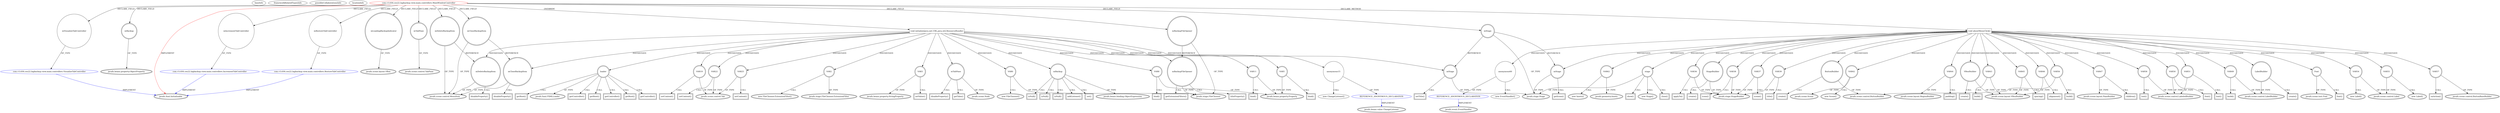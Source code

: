 digraph {
baseInfo[graphId=4628,category="extension_graph",isAnonymous=false,possibleRelation=true]
frameworkRelatedTypesInfo[0="javafx.fxml.Initializable"]
possibleCollaborationsInfo[0="4628~OVERRIDING_METHOD_DECLARATION-INSTANTIATION-~javafx.fxml.Initializable ~javafx.beans.value.ChangeListener ~false~true",1="4628~CLIENT_METHOD_DECLARATION-INSTANTIATION-~javafx.fxml.Initializable ~javafx.event.EventHandler ~false~true",2="4628~FIELD_DECLARATION-~javafx.fxml.Initializable ~javafx.fxml.Initializable ~false~false"]
locationInfo[projectName="v1ct04-lagbackup",filePath="/v1ct04-lagbackup/lagbackup-master/src/com/v1ct04/ces22/lagbackup/view/main/controllers/MainWindowController.java",contextSignature="MainWindowController",graphId="4628"]
0[label="com.v1ct04.ces22.lagbackup.view.main.controllers.MainWindowController",vertexType="ROOT_CLIENT_CLASS_DECLARATION",isFrameworkType=false,color=red]
1[label="javafx.fxml.Initializable",vertexType="FRAMEWORK_INTERFACE_TYPE",isFrameworkType=true,peripheries=2]
2[label="mBackup",vertexType="FIELD_DECLARATION",isFrameworkType=true,peripheries=2,shape=circle]
3[label="javafx.beans.property.ObjectProperty",vertexType="FRAMEWORK_CLASS_TYPE",isFrameworkType=true,peripheries=2]
4[label="mBackupFileOpener",vertexType="FIELD_DECLARATION",isFrameworkType=true,peripheries=2,shape=circle]
5[label="javafx.stage.FileChooser",vertexType="FRAMEWORK_CLASS_TYPE",isFrameworkType=true,peripheries=2]
6[label="mCloseBackupItem",vertexType="FIELD_DECLARATION",isFrameworkType=true,peripheries=2,shape=circle]
7[label="javafx.scene.control.MenuItem",vertexType="FRAMEWORK_CLASS_TYPE",isFrameworkType=true,peripheries=2]
8[label="mDeleteBackupItem",vertexType="FIELD_DECLARATION",isFrameworkType=true,peripheries=2,shape=circle]
10[label="mIncrementTabController",vertexType="FIELD_DECLARATION",isFrameworkType=false,shape=circle]
11[label="com.v1ct04.ces22.lagbackup.view.main.controllers.IncrementTabController",vertexType="REFERENCE_CLIENT_CLASS_DECLARATION",isFrameworkType=false,color=blue]
13[label="mLoadingBackupIndicator",vertexType="FIELD_DECLARATION",isFrameworkType=true,peripheries=2,shape=circle]
14[label="javafx.scene.layout.VBox",vertexType="FRAMEWORK_CLASS_TYPE",isFrameworkType=true,peripheries=2]
15[label="mRestoreTabController",vertexType="FIELD_DECLARATION",isFrameworkType=false,shape=circle]
16[label="com.v1ct04.ces22.lagbackup.view.main.controllers.RestoreTabController",vertexType="REFERENCE_CLIENT_CLASS_DECLARATION",isFrameworkType=false,color=blue]
18[label="mStage",vertexType="FIELD_DECLARATION",isFrameworkType=true,peripheries=2,shape=circle]
19[label="javafx.stage.Stage",vertexType="FRAMEWORK_CLASS_TYPE",isFrameworkType=true,peripheries=2]
20[label="mTabPane",vertexType="FIELD_DECLARATION",isFrameworkType=true,peripheries=2,shape=circle]
21[label="javafx.scene.control.TabPane",vertexType="FRAMEWORK_CLASS_TYPE",isFrameworkType=true,peripheries=2]
22[label="mVisualizeTabController",vertexType="FIELD_DECLARATION",isFrameworkType=false,shape=circle]
23[label="com.v1ct04.ces22.lagbackup.view.main.controllers.VisualizeTabController",vertexType="REFERENCE_CLIENT_CLASS_DECLARATION",isFrameworkType=false,color=blue]
25[label="void initialize(java.net.URL,java.util.ResourceBundle)",vertexType="OVERRIDING_METHOD_DECLARATION",isFrameworkType=false,shape=box]
27[label="VAR0",vertexType="VARIABLE_EXPRESION",isFrameworkType=true,peripheries=2,shape=circle]
26[label="new FileChooser()",vertexType="CONSTRUCTOR_CALL",isFrameworkType=true,peripheries=2]
29[label="mBackupFileOpener",vertexType="VARIABLE_EXPRESION",isFrameworkType=true,peripheries=2,shape=circle]
30[label="getExtensionFilters()",vertexType="INSIDE_CALL",isFrameworkType=true,peripheries=2,shape=box]
33[label="VAR2",vertexType="VARIABLE_EXPRESION",isFrameworkType=true,peripheries=2,shape=circle]
34[label="javafx.stage.FileChooser.ExtensionFilter",vertexType="FRAMEWORK_CLASS_TYPE",isFrameworkType=true,peripheries=2]
32[label="new FileChooser.ExtensionFilter()",vertexType="CONSTRUCTOR_CALL",isFrameworkType=true,peripheries=2]
35[label="VAR3",vertexType="VARIABLE_EXPRESION",isFrameworkType=true,peripheries=2,shape=circle]
37[label="javafx.beans.property.StringProperty",vertexType="FRAMEWORK_CLASS_TYPE",isFrameworkType=true,peripheries=2]
36[label="setValue()",vertexType="INSIDE_CALL",isFrameworkType=true,peripheries=2,shape=box]
39[label="titleProperty()",vertexType="INSIDE_CALL",isFrameworkType=true,peripheries=2,shape=box]
40[label="VAR5",vertexType="VARIABLE_EXPRESION",isFrameworkType=true,peripheries=2,shape=circle]
42[label="javafx.beans.property.Property",vertexType="FRAMEWORK_INTERFACE_TYPE",isFrameworkType=true,peripheries=2]
41[label="bind()",vertexType="INSIDE_CALL",isFrameworkType=true,peripheries=2,shape=box]
43[label="mTabPane",vertexType="VARIABLE_EXPRESION",isFrameworkType=true,peripheries=2,shape=circle]
45[label="javafx.scene.Node",vertexType="FRAMEWORK_CLASS_TYPE",isFrameworkType=true,peripheries=2]
44[label="disableProperty()",vertexType="INSIDE_CALL",isFrameworkType=true,peripheries=2,shape=box]
46[label="mBackup",vertexType="VARIABLE_EXPRESION",isFrameworkType=true,peripheries=2,shape=circle]
48[label="javafx.beans.binding.ObjectExpression",vertexType="FRAMEWORK_CLASS_TYPE",isFrameworkType=true,peripheries=2]
47[label="isNull()",vertexType="INSIDE_CALL",isFrameworkType=true,peripheries=2,shape=box]
49[label="VAR8",vertexType="VARIABLE_EXPRESION",isFrameworkType=true,peripheries=2,shape=circle]
50[label="bind()",vertexType="INSIDE_CALL",isFrameworkType=true,peripheries=2,shape=box]
52[label="mCloseBackupItem",vertexType="VARIABLE_EXPRESION",isFrameworkType=true,peripheries=2,shape=circle]
53[label="disableProperty()",vertexType="INSIDE_CALL",isFrameworkType=true,peripheries=2,shape=box]
56[label="isNull()",vertexType="INSIDE_CALL",isFrameworkType=true,peripheries=2,shape=box]
57[label="VAR11",vertexType="VARIABLE_EXPRESION",isFrameworkType=true,peripheries=2,shape=circle]
58[label="bind()",vertexType="INSIDE_CALL",isFrameworkType=true,peripheries=2,shape=box]
60[label="mDeleteBackupItem",vertexType="VARIABLE_EXPRESION",isFrameworkType=true,peripheries=2,shape=circle]
61[label="disableProperty()",vertexType="INSIDE_CALL",isFrameworkType=true,peripheries=2,shape=box]
64[label="isNull()",vertexType="INSIDE_CALL",isFrameworkType=true,peripheries=2,shape=box]
66[label="addListener()",vertexType="INSIDE_CALL",isFrameworkType=true,peripheries=2,shape=box]
68[label="anonymous15",vertexType="VARIABLE_EXPRESION",isFrameworkType=false,shape=circle]
69[label="REFERENCE_ANONYMOUS_DECLARATION",vertexType="REFERENCE_ANONYMOUS_DECLARATION",isFrameworkType=false,color=blue]
70[label="javafx.beans.value.ChangeListener",vertexType="FRAMEWORK_INTERFACE_TYPE",isFrameworkType=true,peripheries=2]
67[label="new ChangeListener()",vertexType="CONSTRUCTOR_CALL",isFrameworkType=false]
71[label="mStage",vertexType="VARIABLE_EXPRESION",isFrameworkType=true,peripheries=2,shape=circle]
72[label="setTitle()",vertexType="INSIDE_CALL",isFrameworkType=true,peripheries=2,shape=box]
75[label="getTabs()",vertexType="INSIDE_CALL",isFrameworkType=true,peripheries=2,shape=box]
76[label="loader",vertexType="VARIABLE_EXPRESION",isFrameworkType=true,peripheries=2,shape=circle]
78[label="javafx.fxml.FXMLLoader",vertexType="FRAMEWORK_CLASS_TYPE",isFrameworkType=true,peripheries=2]
77[label="getController()",vertexType="INSIDE_CALL",isFrameworkType=true,peripheries=2,shape=box]
79[label="VAR19",vertexType="VARIABLE_EXPRESION",isFrameworkType=true,peripheries=2,shape=circle]
81[label="javafx.scene.control.Tab",vertexType="FRAMEWORK_CLASS_TYPE",isFrameworkType=true,peripheries=2]
80[label="setContent()",vertexType="INSIDE_CALL",isFrameworkType=true,peripheries=2,shape=box]
83[label="getRoot()",vertexType="INSIDE_CALL",isFrameworkType=true,peripheries=2,shape=box]
85[label="getController()",vertexType="INSIDE_CALL",isFrameworkType=true,peripheries=2,shape=box]
86[label="VAR22",vertexType="VARIABLE_EXPRESION",isFrameworkType=true,peripheries=2,shape=circle]
87[label="setContent()",vertexType="INSIDE_CALL",isFrameworkType=true,peripheries=2,shape=box]
90[label="getRoot()",vertexType="INSIDE_CALL",isFrameworkType=true,peripheries=2,shape=box]
92[label="getController()",vertexType="INSIDE_CALL",isFrameworkType=true,peripheries=2,shape=box]
93[label="VAR25",vertexType="VARIABLE_EXPRESION",isFrameworkType=true,peripheries=2,shape=circle]
94[label="setContent()",vertexType="INSIDE_CALL",isFrameworkType=true,peripheries=2,shape=box]
97[label="getRoot()",vertexType="INSIDE_CALL",isFrameworkType=true,peripheries=2,shape=box]
99[label="set()",vertexType="INSIDE_CALL",isFrameworkType=true,peripheries=2,shape=box]
128[label="void aboutMenuClick()",vertexType="CLIENT_METHOD_DECLARATION",isFrameworkType=false,shape=box]
130[label="stage",vertexType="VARIABLE_EXPRESION",isFrameworkType=true,peripheries=2,shape=circle]
129[label="new Stage()",vertexType="CONSTRUCTOR_CALL",isFrameworkType=true,peripheries=2]
132[label="VAR36",vertexType="VARIABLE_EXPRESION",isFrameworkType=true,peripheries=2,shape=circle]
134[label="javafx.stage.StageBuilder",vertexType="FRAMEWORK_CLASS_TYPE",isFrameworkType=true,peripheries=2]
133[label="applyTo()",vertexType="INSIDE_CALL",isFrameworkType=true,peripheries=2,shape=box]
135[label="VAR37",vertexType="VARIABLE_EXPRESION",isFrameworkType=true,peripheries=2,shape=circle]
136[label="scene()",vertexType="INSIDE_CALL",isFrameworkType=true,peripheries=2,shape=box]
138[label="VAR38",vertexType="VARIABLE_EXPRESION",isFrameworkType=true,peripheries=2,shape=circle]
139[label="icons()",vertexType="INSIDE_CALL",isFrameworkType=true,peripheries=2,shape=box]
141[label="VAR39",vertexType="VARIABLE_EXPRESION",isFrameworkType=true,peripheries=2,shape=circle]
142[label="title()",vertexType="INSIDE_CALL",isFrameworkType=true,peripheries=2,shape=box]
144[label="StageBuilder",vertexType="VARIABLE_EXPRESION",isFrameworkType=true,peripheries=2,shape=circle]
145[label="create()",vertexType="INSIDE_CALL",isFrameworkType=true,peripheries=2,shape=box]
147[label="mStage",vertexType="VARIABLE_EXPRESION",isFrameworkType=true,peripheries=2,shape=circle]
148[label="getIcons()",vertexType="INSIDE_CALL",isFrameworkType=true,peripheries=2,shape=box]
151[label="VAR42",vertexType="VARIABLE_EXPRESION",isFrameworkType=true,peripheries=2,shape=circle]
152[label="javafx.scene.Scene",vertexType="FRAMEWORK_CLASS_TYPE",isFrameworkType=true,peripheries=2]
150[label="new Scene()",vertexType="CONSTRUCTOR_CALL",isFrameworkType=true,peripheries=2]
153[label="VAR43",vertexType="VARIABLE_EXPRESION",isFrameworkType=true,peripheries=2,shape=circle]
155[label="javafx.scene.layout.VBoxBuilder",vertexType="FRAMEWORK_CLASS_TYPE",isFrameworkType=true,peripheries=2]
154[label="build()",vertexType="INSIDE_CALL",isFrameworkType=true,peripheries=2,shape=box]
156[label="VAR44",vertexType="VARIABLE_EXPRESION",isFrameworkType=true,peripheries=2,shape=circle]
158[label="javafx.scene.layout.RegionBuilder",vertexType="FRAMEWORK_CLASS_TYPE",isFrameworkType=true,peripheries=2]
157[label="padding()",vertexType="INSIDE_CALL",isFrameworkType=true,peripheries=2,shape=box]
159[label="VAR45",vertexType="VARIABLE_EXPRESION",isFrameworkType=true,peripheries=2,shape=circle]
160[label="spacing()",vertexType="INSIDE_CALL",isFrameworkType=true,peripheries=2,shape=box]
162[label="VAR46",vertexType="VARIABLE_EXPRESION",isFrameworkType=true,peripheries=2,shape=circle]
163[label="alignment()",vertexType="INSIDE_CALL",isFrameworkType=true,peripheries=2,shape=box]
165[label="VAR47",vertexType="VARIABLE_EXPRESION",isFrameworkType=true,peripheries=2,shape=circle]
167[label="javafx.scene.layout.PaneBuilder",vertexType="FRAMEWORK_CLASS_TYPE",isFrameworkType=true,peripheries=2]
166[label="children()",vertexType="INSIDE_CALL",isFrameworkType=true,peripheries=2,shape=box]
168[label="VBoxBuilder",vertexType="VARIABLE_EXPRESION",isFrameworkType=true,peripheries=2,shape=circle]
169[label="create()",vertexType="INSIDE_CALL",isFrameworkType=true,peripheries=2,shape=box]
171[label="VAR49",vertexType="VARIABLE_EXPRESION",isFrameworkType=true,peripheries=2,shape=circle]
173[label="javafx.scene.control.LabelBuilder",vertexType="FRAMEWORK_CLASS_TYPE",isFrameworkType=true,peripheries=2]
172[label="build()",vertexType="INSIDE_CALL",isFrameworkType=true,peripheries=2,shape=box]
174[label="VAR50",vertexType="VARIABLE_EXPRESION",isFrameworkType=true,peripheries=2,shape=circle]
176[label="javafx.scene.control.LabeledBuilder",vertexType="FRAMEWORK_CLASS_TYPE",isFrameworkType=true,peripheries=2]
175[label="font()",vertexType="INSIDE_CALL",isFrameworkType=true,peripheries=2,shape=box]
177[label="VAR51",vertexType="VARIABLE_EXPRESION",isFrameworkType=true,peripheries=2,shape=circle]
178[label="text()",vertexType="INSIDE_CALL",isFrameworkType=true,peripheries=2,shape=box]
180[label="LabelBuilder",vertexType="VARIABLE_EXPRESION",isFrameworkType=true,peripheries=2,shape=circle]
181[label="create()",vertexType="INSIDE_CALL",isFrameworkType=true,peripheries=2,shape=box]
183[label="Font",vertexType="VARIABLE_EXPRESION",isFrameworkType=true,peripheries=2,shape=circle]
185[label="javafx.scene.text.Font",vertexType="FRAMEWORK_CLASS_TYPE",isFrameworkType=true,peripheries=2]
184[label="font()",vertexType="INSIDE_CALL",isFrameworkType=true,peripheries=2,shape=box]
187[label="VAR54",vertexType="VARIABLE_EXPRESION",isFrameworkType=true,peripheries=2,shape=circle]
188[label="javafx.scene.control.Label",vertexType="FRAMEWORK_CLASS_TYPE",isFrameworkType=true,peripheries=2]
186[label="new Label()",vertexType="CONSTRUCTOR_CALL",isFrameworkType=true,peripheries=2]
190[label="VAR55",vertexType="VARIABLE_EXPRESION",isFrameworkType=true,peripheries=2,shape=circle]
189[label="new Label()",vertexType="CONSTRUCTOR_CALL",isFrameworkType=true,peripheries=2]
192[label="VAR56",vertexType="VARIABLE_EXPRESION",isFrameworkType=true,peripheries=2,shape=circle]
194[label="javafx.scene.control.ButtonBuilder",vertexType="FRAMEWORK_CLASS_TYPE",isFrameworkType=true,peripheries=2]
193[label="build()",vertexType="INSIDE_CALL",isFrameworkType=true,peripheries=2,shape=box]
195[label="VAR57",vertexType="VARIABLE_EXPRESION",isFrameworkType=true,peripheries=2,shape=circle]
197[label="javafx.scene.control.ButtonBaseBuilder",vertexType="FRAMEWORK_CLASS_TYPE",isFrameworkType=true,peripheries=2]
196[label="onAction()",vertexType="INSIDE_CALL",isFrameworkType=true,peripheries=2,shape=box]
198[label="VAR58",vertexType="VARIABLE_EXPRESION",isFrameworkType=true,peripheries=2,shape=circle]
199[label="text()",vertexType="INSIDE_CALL",isFrameworkType=true,peripheries=2,shape=box]
201[label="ButtonBuilder",vertexType="VARIABLE_EXPRESION",isFrameworkType=true,peripheries=2,shape=circle]
202[label="create()",vertexType="INSIDE_CALL",isFrameworkType=true,peripheries=2,shape=box]
205[label="anonymous60",vertexType="VARIABLE_EXPRESION",isFrameworkType=false,shape=circle]
206[label="REFERENCE_ANONYMOUS_DECLARATION",vertexType="REFERENCE_ANONYMOUS_DECLARATION",isFrameworkType=false,color=blue]
207[label="javafx.event.EventHandler",vertexType="FRAMEWORK_INTERFACE_TYPE",isFrameworkType=true,peripheries=2]
204[label="new EventHandler()",vertexType="CONSTRUCTOR_CALL",isFrameworkType=false]
209[label="close()",vertexType="INSIDE_CALL",isFrameworkType=true,peripheries=2,shape=box]
211[label="VAR62",vertexType="VARIABLE_EXPRESION",isFrameworkType=true,peripheries=2,shape=circle]
212[label="javafx.geometry.Insets",vertexType="FRAMEWORK_CLASS_TYPE",isFrameworkType=true,peripheries=2]
210[label="new Insets()",vertexType="CONSTRUCTOR_CALL",isFrameworkType=true,peripheries=2]
214[label="show()",vertexType="INSIDE_CALL",isFrameworkType=true,peripheries=2,shape=box]
0->1[label="IMPLEMENT",color=red]
0->2[label="DECLARE_FIELD"]
2->3[label="OF_TYPE"]
0->4[label="DECLARE_FIELD"]
4->5[label="OF_TYPE"]
0->6[label="DECLARE_FIELD"]
6->7[label="OF_TYPE"]
0->8[label="DECLARE_FIELD"]
8->7[label="OF_TYPE"]
0->10[label="DECLARE_FIELD"]
11->1[label="IMPLEMENT",color=blue]
10->11[label="OF_TYPE"]
0->13[label="DECLARE_FIELD"]
13->14[label="OF_TYPE"]
0->15[label="DECLARE_FIELD"]
16->1[label="IMPLEMENT",color=blue]
15->16[label="OF_TYPE"]
0->18[label="DECLARE_FIELD"]
18->19[label="OF_TYPE"]
0->20[label="DECLARE_FIELD"]
20->21[label="OF_TYPE"]
0->22[label="DECLARE_FIELD"]
23->1[label="IMPLEMENT",color=blue]
22->23[label="OF_TYPE"]
0->25[label="OVERRIDE"]
25->27[label="INSTANTIATE"]
27->5[label="OF_TYPE"]
27->26[label="CALL"]
25->29[label="INSTANTIATE"]
4->29[label="REFERENCE"]
29->5[label="OF_TYPE"]
29->30[label="CALL"]
25->33[label="INSTANTIATE"]
33->34[label="OF_TYPE"]
33->32[label="CALL"]
25->35[label="INSTANTIATE"]
35->37[label="OF_TYPE"]
35->36[label="CALL"]
29->39[label="CALL"]
25->40[label="INSTANTIATE"]
40->42[label="OF_TYPE"]
40->41[label="CALL"]
25->43[label="INSTANTIATE"]
43->45[label="OF_TYPE"]
43->44[label="CALL"]
25->46[label="INSTANTIATE"]
46->48[label="OF_TYPE"]
46->47[label="CALL"]
25->49[label="INSTANTIATE"]
49->42[label="OF_TYPE"]
49->50[label="CALL"]
25->52[label="INSTANTIATE"]
6->52[label="REFERENCE"]
52->7[label="OF_TYPE"]
52->53[label="CALL"]
46->56[label="CALL"]
25->57[label="INSTANTIATE"]
57->42[label="OF_TYPE"]
57->58[label="CALL"]
25->60[label="INSTANTIATE"]
8->60[label="REFERENCE"]
60->7[label="OF_TYPE"]
60->61[label="CALL"]
46->64[label="CALL"]
46->66[label="CALL"]
25->68[label="INSTANTIATE"]
69->70[label="IMPLEMENT",color=blue]
68->69[label="OF_TYPE"]
68->67[label="CALL"]
25->71[label="INSTANTIATE"]
18->71[label="REFERENCE"]
71->19[label="OF_TYPE"]
71->72[label="CALL"]
43->75[label="CALL"]
25->76[label="INSTANTIATE"]
76->78[label="OF_TYPE"]
76->77[label="CALL"]
25->79[label="INSTANTIATE"]
79->81[label="OF_TYPE"]
79->80[label="CALL"]
76->83[label="CALL"]
76->85[label="CALL"]
25->86[label="INSTANTIATE"]
86->81[label="OF_TYPE"]
86->87[label="CALL"]
76->90[label="CALL"]
76->92[label="CALL"]
25->93[label="INSTANTIATE"]
93->81[label="OF_TYPE"]
93->94[label="CALL"]
76->97[label="CALL"]
46->99[label="CALL"]
0->128[label="DECLARE_METHOD"]
128->130[label="INSTANTIATE"]
130->19[label="OF_TYPE"]
130->129[label="CALL"]
128->132[label="INSTANTIATE"]
132->134[label="OF_TYPE"]
132->133[label="CALL"]
128->135[label="INSTANTIATE"]
135->134[label="OF_TYPE"]
135->136[label="CALL"]
128->138[label="INSTANTIATE"]
138->134[label="OF_TYPE"]
138->139[label="CALL"]
128->141[label="INSTANTIATE"]
141->134[label="OF_TYPE"]
141->142[label="CALL"]
128->144[label="INSTANTIATE"]
144->134[label="OF_TYPE"]
144->145[label="CALL"]
128->147[label="INSTANTIATE"]
18->147[label="REFERENCE"]
147->19[label="OF_TYPE"]
147->148[label="CALL"]
128->151[label="INSTANTIATE"]
151->152[label="OF_TYPE"]
151->150[label="CALL"]
128->153[label="INSTANTIATE"]
153->155[label="OF_TYPE"]
153->154[label="CALL"]
128->156[label="INSTANTIATE"]
156->158[label="OF_TYPE"]
156->157[label="CALL"]
128->159[label="INSTANTIATE"]
159->155[label="OF_TYPE"]
159->160[label="CALL"]
128->162[label="INSTANTIATE"]
162->155[label="OF_TYPE"]
162->163[label="CALL"]
128->165[label="INSTANTIATE"]
165->167[label="OF_TYPE"]
165->166[label="CALL"]
128->168[label="INSTANTIATE"]
168->155[label="OF_TYPE"]
168->169[label="CALL"]
128->171[label="INSTANTIATE"]
171->173[label="OF_TYPE"]
171->172[label="CALL"]
128->174[label="INSTANTIATE"]
174->176[label="OF_TYPE"]
174->175[label="CALL"]
128->177[label="INSTANTIATE"]
177->176[label="OF_TYPE"]
177->178[label="CALL"]
128->180[label="INSTANTIATE"]
180->173[label="OF_TYPE"]
180->181[label="CALL"]
128->183[label="INSTANTIATE"]
183->185[label="OF_TYPE"]
183->184[label="CALL"]
128->187[label="INSTANTIATE"]
187->188[label="OF_TYPE"]
187->186[label="CALL"]
128->190[label="INSTANTIATE"]
190->188[label="OF_TYPE"]
190->189[label="CALL"]
128->192[label="INSTANTIATE"]
192->194[label="OF_TYPE"]
192->193[label="CALL"]
128->195[label="INSTANTIATE"]
195->197[label="OF_TYPE"]
195->196[label="CALL"]
128->198[label="INSTANTIATE"]
198->176[label="OF_TYPE"]
198->199[label="CALL"]
128->201[label="INSTANTIATE"]
201->194[label="OF_TYPE"]
201->202[label="CALL"]
128->205[label="INSTANTIATE"]
206->207[label="IMPLEMENT",color=blue]
205->206[label="OF_TYPE"]
205->204[label="CALL"]
130->209[label="CALL"]
128->211[label="INSTANTIATE"]
211->212[label="OF_TYPE"]
211->210[label="CALL"]
130->214[label="CALL"]
}
